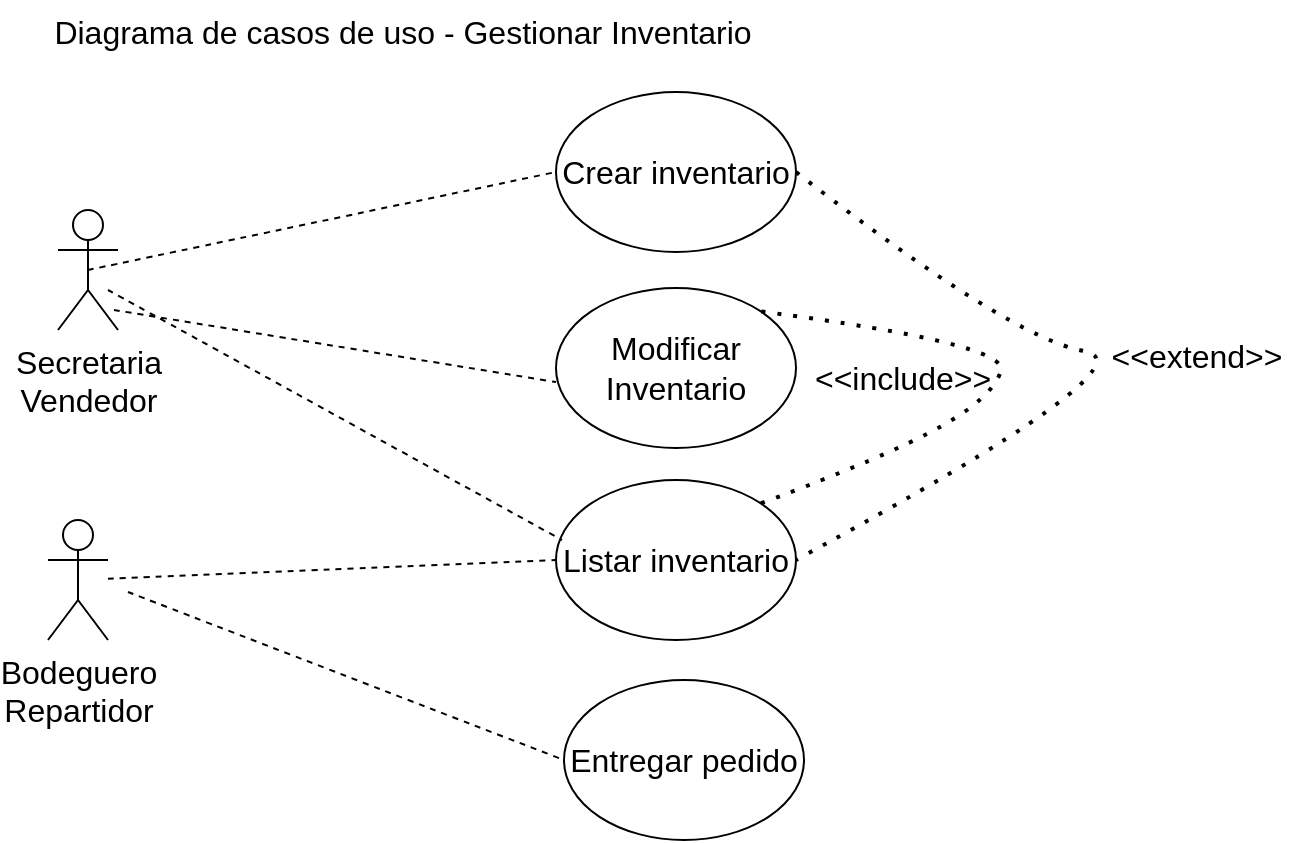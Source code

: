 <mxfile version="21.1.1" type="github">
  <diagram name="Página-1" id="HapBDlwufEZwqd7z1itn">
    <mxGraphModel dx="922" dy="956" grid="0" gridSize="10" guides="1" tooltips="1" connect="1" arrows="1" fold="1" page="0" pageScale="1" pageWidth="827" pageHeight="1169" math="0" shadow="0">
      <root>
        <mxCell id="0" />
        <mxCell id="1" parent="0" />
        <mxCell id="F0aBMFggFQWQViYfeMY5-1" value="Diagrama de casos de uso - Gestionar Inventario" style="text;html=1;align=center;verticalAlign=middle;resizable=0;points=[];autosize=1;strokeColor=none;fillColor=none;fontSize=16;" vertex="1" parent="1">
          <mxGeometry x="-22" y="-69" width="367" height="31" as="geometry" />
        </mxCell>
        <mxCell id="F0aBMFggFQWQViYfeMY5-2" value="Bodeguero&lt;br&gt;Repartidor" style="shape=umlActor;verticalLabelPosition=bottom;verticalAlign=top;html=1;outlineConnect=0;fontSize=16;" vertex="1" parent="1">
          <mxGeometry x="-15" y="191" width="30" height="60" as="geometry" />
        </mxCell>
        <mxCell id="F0aBMFggFQWQViYfeMY5-3" value="Secretaria&lt;br&gt;Vendedor" style="shape=umlActor;verticalLabelPosition=bottom;verticalAlign=top;html=1;outlineConnect=0;fontSize=16;" vertex="1" parent="1">
          <mxGeometry x="-10" y="36" width="30" height="60" as="geometry" />
        </mxCell>
        <mxCell id="F0aBMFggFQWQViYfeMY5-4" value="Crear inventario" style="ellipse;whiteSpace=wrap;html=1;fontSize=16;" vertex="1" parent="1">
          <mxGeometry x="239" y="-23" width="120" height="80" as="geometry" />
        </mxCell>
        <mxCell id="F0aBMFggFQWQViYfeMY5-5" value="Modificar Inventario" style="ellipse;whiteSpace=wrap;html=1;fontSize=16;" vertex="1" parent="1">
          <mxGeometry x="239" y="75" width="120" height="80" as="geometry" />
        </mxCell>
        <mxCell id="F0aBMFggFQWQViYfeMY5-7" value="Listar inventario" style="ellipse;whiteSpace=wrap;html=1;fontSize=16;" vertex="1" parent="1">
          <mxGeometry x="239" y="171" width="120" height="80" as="geometry" />
        </mxCell>
        <mxCell id="F0aBMFggFQWQViYfeMY5-8" value="" style="endArrow=none;dashed=1;html=1;rounded=0;fontSize=12;startSize=8;endSize=8;curved=1;exitX=0.5;exitY=0.5;exitDx=0;exitDy=0;exitPerimeter=0;entryX=0;entryY=0.5;entryDx=0;entryDy=0;" edge="1" parent="1" source="F0aBMFggFQWQViYfeMY5-3" target="F0aBMFggFQWQViYfeMY5-4">
          <mxGeometry width="50" height="50" relative="1" as="geometry">
            <mxPoint x="175" y="216" as="sourcePoint" />
            <mxPoint x="225" y="166" as="targetPoint" />
          </mxGeometry>
        </mxCell>
        <mxCell id="F0aBMFggFQWQViYfeMY5-9" value="" style="endArrow=none;dashed=1;html=1;rounded=0;fontSize=12;startSize=8;endSize=8;curved=1;exitX=0.5;exitY=0.5;exitDx=0;exitDy=0;exitPerimeter=0;entryX=0.025;entryY=0.375;entryDx=0;entryDy=0;entryPerimeter=0;" edge="1" parent="1" target="F0aBMFggFQWQViYfeMY5-7">
          <mxGeometry width="50" height="50" relative="1" as="geometry">
            <mxPoint x="15" y="76" as="sourcePoint" />
            <mxPoint x="185" y="157" as="targetPoint" />
          </mxGeometry>
        </mxCell>
        <mxCell id="F0aBMFggFQWQViYfeMY5-10" value="" style="endArrow=none;dashed=1;html=1;rounded=0;fontSize=12;startSize=8;endSize=8;curved=1;entryX=0;entryY=0.588;entryDx=0;entryDy=0;entryPerimeter=0;" edge="1" parent="1" target="F0aBMFggFQWQViYfeMY5-5">
          <mxGeometry width="50" height="50" relative="1" as="geometry">
            <mxPoint x="18" y="86" as="sourcePoint" />
            <mxPoint x="195" y="167" as="targetPoint" />
          </mxGeometry>
        </mxCell>
        <mxCell id="F0aBMFggFQWQViYfeMY5-11" value="" style="endArrow=none;dashed=1;html=1;rounded=0;fontSize=12;startSize=8;endSize=8;curved=1;entryX=0;entryY=0.5;entryDx=0;entryDy=0;" edge="1" parent="1" source="F0aBMFggFQWQViYfeMY5-2" target="F0aBMFggFQWQViYfeMY5-7">
          <mxGeometry width="50" height="50" relative="1" as="geometry">
            <mxPoint x="175" y="216" as="sourcePoint" />
            <mxPoint x="225" y="166" as="targetPoint" />
          </mxGeometry>
        </mxCell>
        <mxCell id="F0aBMFggFQWQViYfeMY5-12" value="Entregar pedido" style="ellipse;whiteSpace=wrap;html=1;fontSize=16;" vertex="1" parent="1">
          <mxGeometry x="243" y="271" width="120" height="80" as="geometry" />
        </mxCell>
        <mxCell id="F0aBMFggFQWQViYfeMY5-13" value="" style="endArrow=none;dashed=1;html=1;rounded=0;fontSize=12;startSize=8;endSize=8;curved=1;entryX=0;entryY=0.5;entryDx=0;entryDy=0;" edge="1" parent="1" target="F0aBMFggFQWQViYfeMY5-12">
          <mxGeometry width="50" height="50" relative="1" as="geometry">
            <mxPoint x="25" y="227" as="sourcePoint" />
            <mxPoint x="235" y="176" as="targetPoint" />
          </mxGeometry>
        </mxCell>
        <mxCell id="F0aBMFggFQWQViYfeMY5-14" value="" style="endArrow=none;dashed=1;html=1;dashPattern=1 3;strokeWidth=2;rounded=0;fontSize=12;startSize=8;endSize=8;curved=1;exitX=1;exitY=0.5;exitDx=0;exitDy=0;entryX=1;entryY=0.5;entryDx=0;entryDy=0;" edge="1" parent="1" source="F0aBMFggFQWQViYfeMY5-4" target="F0aBMFggFQWQViYfeMY5-7">
          <mxGeometry width="50" height="50" relative="1" as="geometry">
            <mxPoint x="175" y="216" as="sourcePoint" />
            <mxPoint x="225" y="166" as="targetPoint" />
            <Array as="points">
              <mxPoint x="466" y="100" />
              <mxPoint x="540" y="113" />
            </Array>
          </mxGeometry>
        </mxCell>
        <mxCell id="F0aBMFggFQWQViYfeMY5-15" value="&amp;lt;&amp;lt;extend&amp;gt;&amp;gt;" style="text;html=1;align=center;verticalAlign=middle;resizable=0;points=[];autosize=1;strokeColor=none;fillColor=none;fontSize=16;" vertex="1" parent="1">
          <mxGeometry x="507" y="93" width="103" height="31" as="geometry" />
        </mxCell>
        <mxCell id="F0aBMFggFQWQViYfeMY5-16" value="" style="endArrow=none;dashed=1;html=1;dashPattern=1 3;strokeWidth=2;rounded=0;fontSize=12;startSize=8;endSize=8;curved=1;entryX=1;entryY=0;entryDx=0;entryDy=0;exitX=1;exitY=0;exitDx=0;exitDy=0;" edge="1" parent="1" source="F0aBMFggFQWQViYfeMY5-7" target="F0aBMFggFQWQViYfeMY5-5">
          <mxGeometry width="50" height="50" relative="1" as="geometry">
            <mxPoint x="361" y="212" as="sourcePoint" />
            <mxPoint x="379" y="166" as="targetPoint" />
            <Array as="points">
              <mxPoint x="405" y="159" />
              <mxPoint x="457" y="130" />
              <mxPoint x="466" y="103" />
            </Array>
          </mxGeometry>
        </mxCell>
        <mxCell id="F0aBMFggFQWQViYfeMY5-17" value="&amp;lt;&amp;lt;include&amp;gt;&amp;gt;" style="text;html=1;align=center;verticalAlign=middle;resizable=0;points=[];autosize=1;strokeColor=none;fillColor=none;fontSize=16;" vertex="1" parent="1">
          <mxGeometry x="359" y="104" width="106" height="31" as="geometry" />
        </mxCell>
      </root>
    </mxGraphModel>
  </diagram>
</mxfile>
